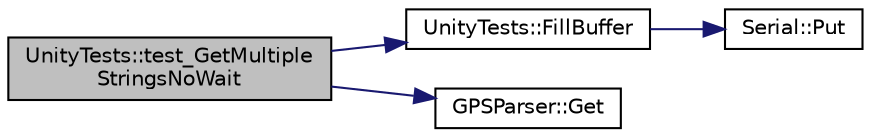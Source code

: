 digraph "UnityTests::test_GetMultipleStringsNoWait"
{
  edge [fontname="Helvetica",fontsize="10",labelfontname="Helvetica",labelfontsize="10"];
  node [fontname="Helvetica",fontsize="10",shape=record];
  rankdir="LR";
  Node1 [label="UnityTests::test_GetMultiple\lStringsNoWait",height=0.2,width=0.4,color="black", fillcolor="grey75", style="filled" fontcolor="black"];
  Node1 -> Node2 [color="midnightblue",fontsize="10",style="solid",fontname="Helvetica"];
  Node2 [label="UnityTests::FillBuffer",height=0.2,width=0.4,color="black", fillcolor="white", style="filled",URL="$classUnityTests.html#aea87a262e4b5f903dc2b28165f4eddf4"];
  Node2 -> Node3 [color="midnightblue",fontsize="10",style="solid",fontname="Helvetica"];
  Node3 [label="Serial::Put",height=0.2,width=0.4,color="black", fillcolor="white", style="filled",URL="$classSerial.html#a9cc9f1300669c411690390b0399db3e9",tooltip="Transmit a single character."];
  Node1 -> Node4 [color="midnightblue",fontsize="10",style="solid",fontname="Helvetica"];
  Node4 [label="GPSParser::Get",height=0.2,width=0.4,color="black", fillcolor="white", style="filled",URL="$classGPSParser.html#aef82c0e21fcfc13c67da657c91089169",tooltip="Gets a NMEA string."];
}
